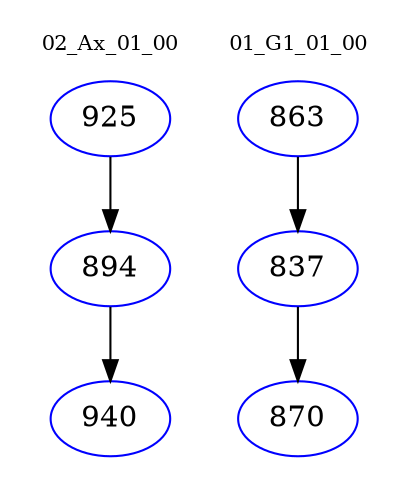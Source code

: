 digraph{
subgraph cluster_0 {
color = white
label = "02_Ax_01_00";
fontsize=10;
T0_925 [label="925", color="blue"]
T0_925 -> T0_894 [color="black"]
T0_894 [label="894", color="blue"]
T0_894 -> T0_940 [color="black"]
T0_940 [label="940", color="blue"]
}
subgraph cluster_1 {
color = white
label = "01_G1_01_00";
fontsize=10;
T1_863 [label="863", color="blue"]
T1_863 -> T1_837 [color="black"]
T1_837 [label="837", color="blue"]
T1_837 -> T1_870 [color="black"]
T1_870 [label="870", color="blue"]
}
}
